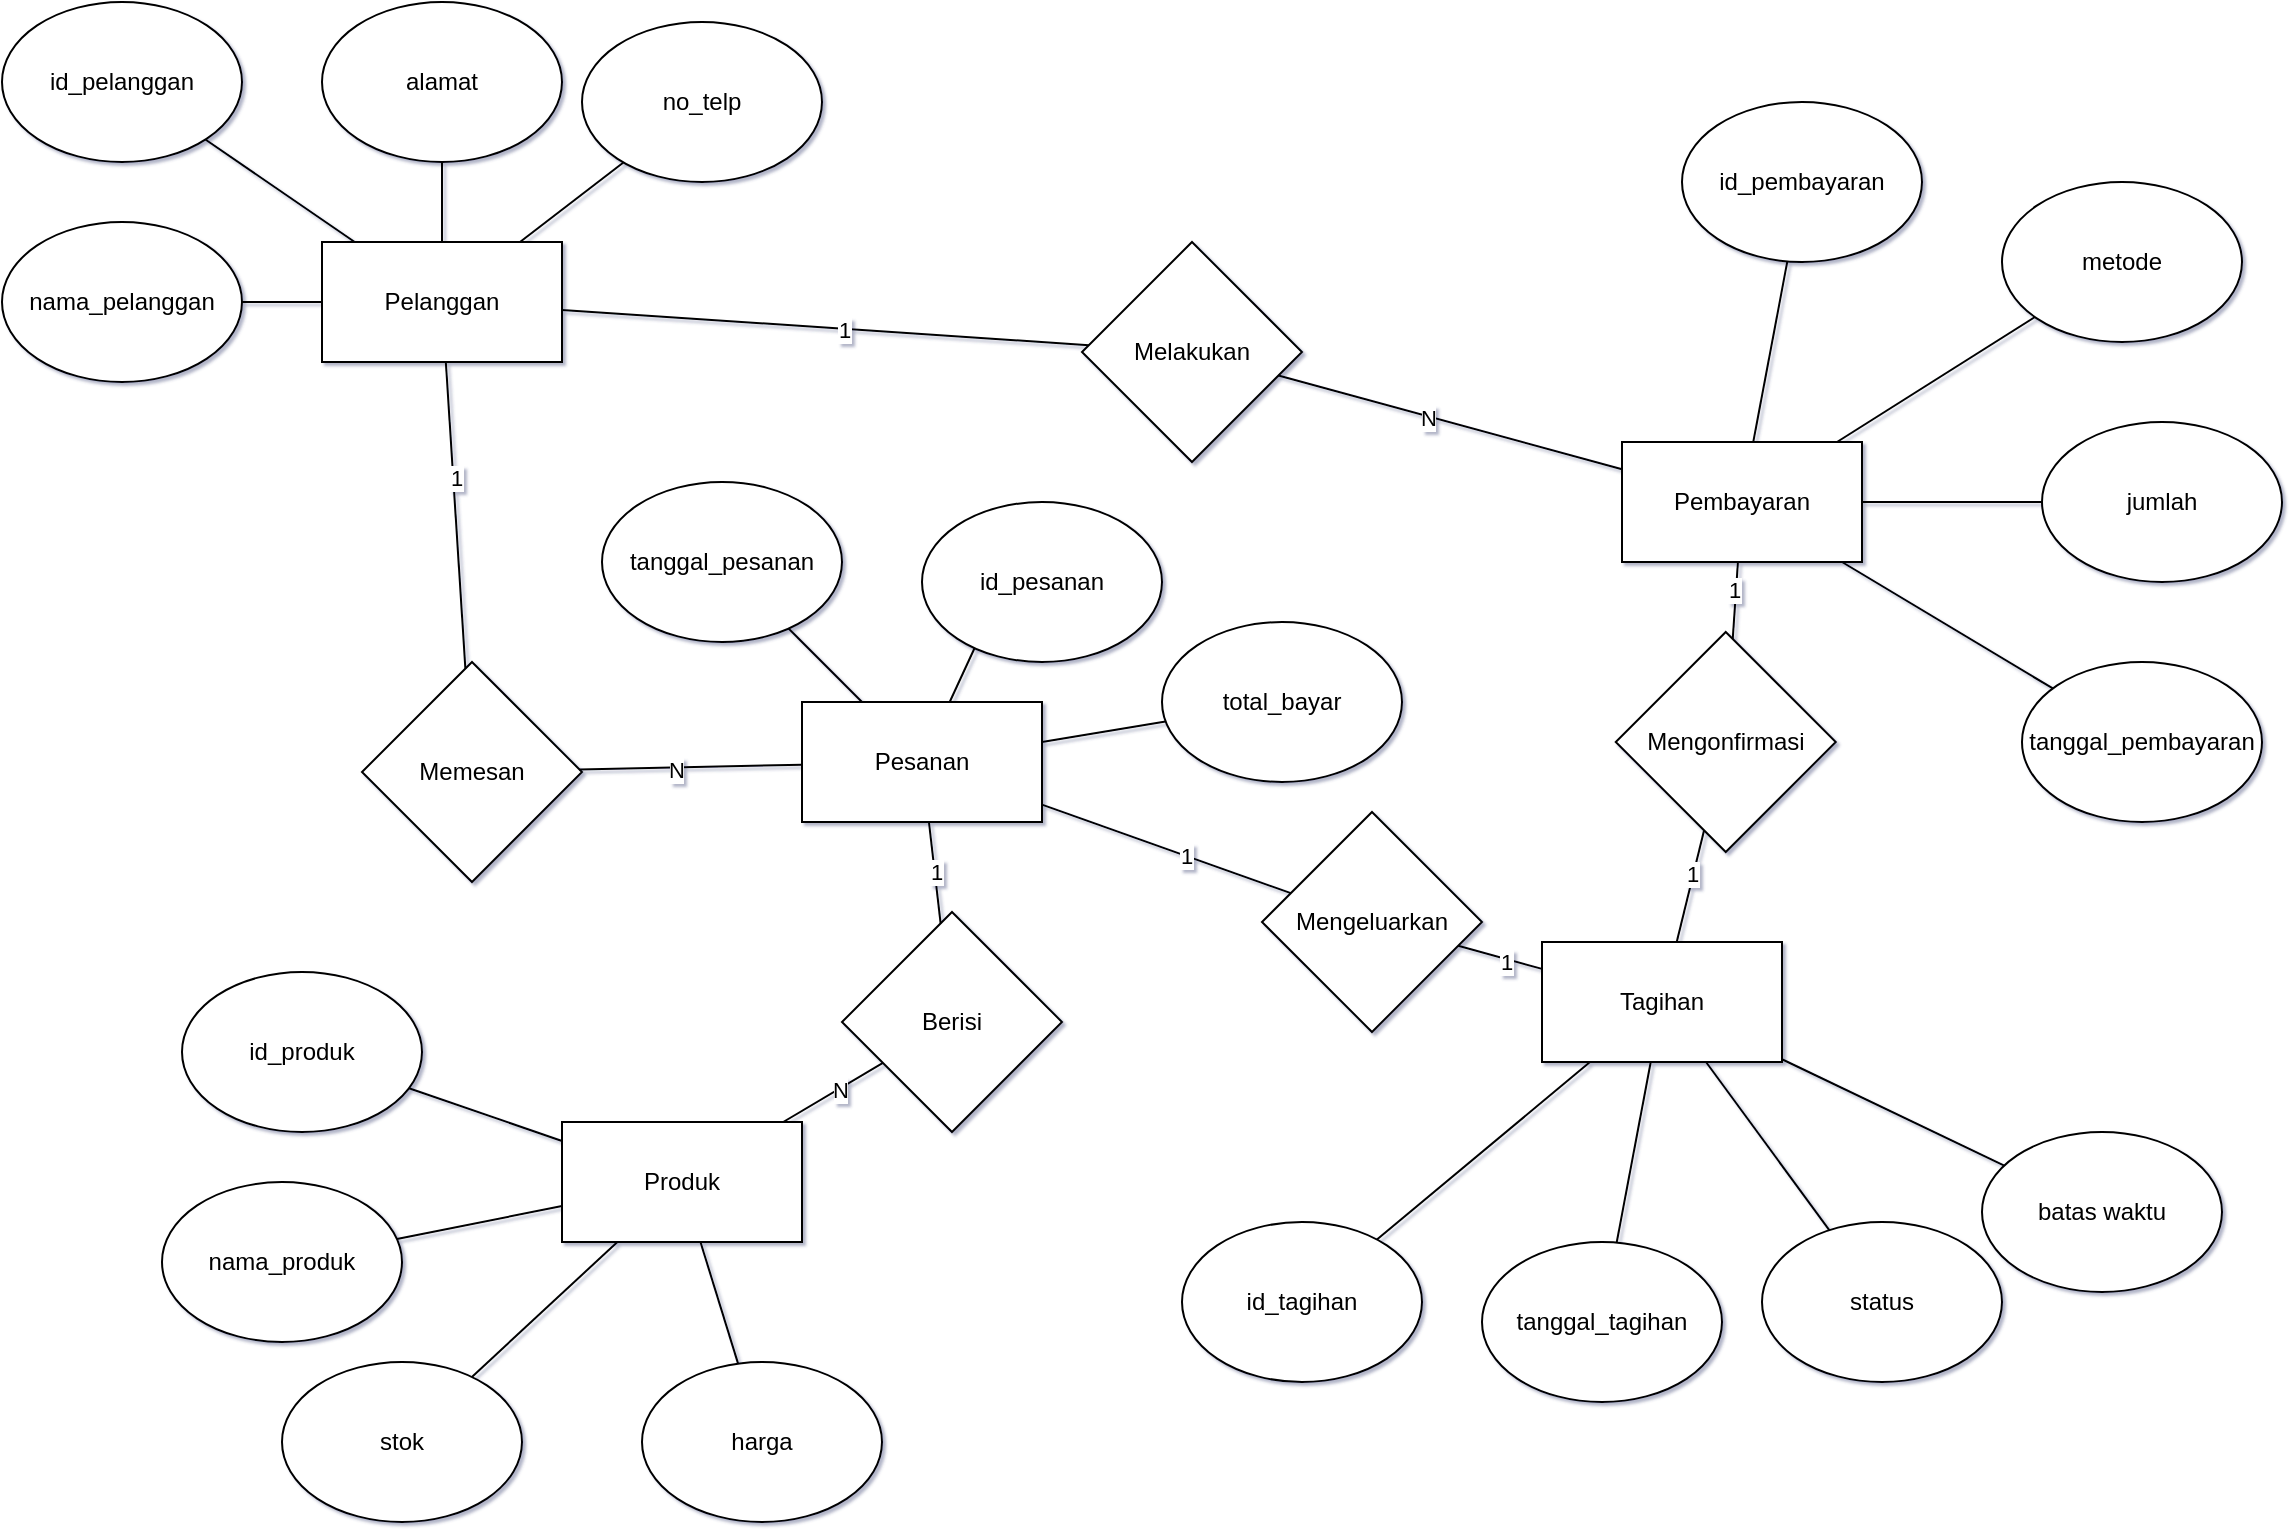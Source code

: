 <mxfile version="17.4.0" type="github">
  <diagram id="Ed5bfWAW9vQ3U0ykQsrp" name="Page-1">
    <mxGraphModel dx="1303" dy="513" grid="1" gridSize="10" guides="1" tooltips="1" connect="1" arrows="1" fold="1" page="1" pageScale="1" pageWidth="1169" pageHeight="827" math="0" shadow="1">
      <root>
        <mxCell id="0" />
        <mxCell id="1" parent="0" />
        <mxCell id="Hqv3DFoAGl3mghlpKtBY-1" value="Pelanggan" style="rounded=0;whiteSpace=wrap;html=1;" parent="1" vertex="1">
          <mxGeometry x="180" y="140" width="120" height="60" as="geometry" />
        </mxCell>
        <mxCell id="Hqv3DFoAGl3mghlpKtBY-7" value="" style="endArrow=none;html=1;rounded=0;" parent="1" source="Hqv3DFoAGl3mghlpKtBY-8" target="Hqv3DFoAGl3mghlpKtBY-1" edge="1">
          <mxGeometry width="50" height="50" relative="1" as="geometry">
            <mxPoint x="240" y="190" as="sourcePoint" />
            <mxPoint x="620" y="260" as="targetPoint" />
          </mxGeometry>
        </mxCell>
        <mxCell id="Hqv3DFoAGl3mghlpKtBY-8" value="id_pelanggan" style="ellipse;whiteSpace=wrap;html=1;" parent="1" vertex="1">
          <mxGeometry x="20" y="20" width="120" height="80" as="geometry" />
        </mxCell>
        <mxCell id="Hqv3DFoAGl3mghlpKtBY-9" value="nama_pelanggan" style="ellipse;whiteSpace=wrap;html=1;" parent="1" vertex="1">
          <mxGeometry x="20" y="130" width="120" height="80" as="geometry" />
        </mxCell>
        <mxCell id="Hqv3DFoAGl3mghlpKtBY-10" value="" style="endArrow=none;html=1;rounded=0;" parent="1" source="Hqv3DFoAGl3mghlpKtBY-9" target="Hqv3DFoAGl3mghlpKtBY-1" edge="1">
          <mxGeometry width="50" height="50" relative="1" as="geometry">
            <mxPoint x="570" y="310" as="sourcePoint" />
            <mxPoint x="240" y="130" as="targetPoint" />
          </mxGeometry>
        </mxCell>
        <mxCell id="Hqv3DFoAGl3mghlpKtBY-11" value="alamat" style="ellipse;whiteSpace=wrap;html=1;" parent="1" vertex="1">
          <mxGeometry x="180" y="20" width="120" height="80" as="geometry" />
        </mxCell>
        <mxCell id="Hqv3DFoAGl3mghlpKtBY-12" value="" style="endArrow=none;html=1;rounded=0;" parent="1" source="Hqv3DFoAGl3mghlpKtBY-11" target="Hqv3DFoAGl3mghlpKtBY-1" edge="1">
          <mxGeometry width="50" height="50" relative="1" as="geometry">
            <mxPoint x="710" y="310" as="sourcePoint" />
            <mxPoint x="190" y="80" as="targetPoint" />
          </mxGeometry>
        </mxCell>
        <mxCell id="Hqv3DFoAGl3mghlpKtBY-13" value="no_telp" style="ellipse;whiteSpace=wrap;html=1;" parent="1" vertex="1">
          <mxGeometry x="310" y="30" width="120" height="80" as="geometry" />
        </mxCell>
        <mxCell id="Hqv3DFoAGl3mghlpKtBY-14" value="" style="endArrow=none;html=1;rounded=0;" parent="1" source="Hqv3DFoAGl3mghlpKtBY-13" target="Hqv3DFoAGl3mghlpKtBY-1" edge="1">
          <mxGeometry width="50" height="50" relative="1" as="geometry">
            <mxPoint x="850" y="320" as="sourcePoint" />
            <mxPoint x="190" y="80" as="targetPoint" />
          </mxGeometry>
        </mxCell>
        <mxCell id="Hqv3DFoAGl3mghlpKtBY-19" value="Pesanan" style="rounded=0;whiteSpace=wrap;html=1;" parent="1" vertex="1">
          <mxGeometry x="420" y="370" width="120" height="60" as="geometry" />
        </mxCell>
        <mxCell id="Hqv3DFoAGl3mghlpKtBY-20" value="" style="endArrow=none;html=1;rounded=0;exitX=0.5;exitY=0;exitDx=0;exitDy=0;" parent="1" source="Hqv3DFoAGl3mghlpKtBY-21" target="Hqv3DFoAGl3mghlpKtBY-19" edge="1">
          <mxGeometry width="50" height="50" relative="1" as="geometry">
            <mxPoint x="240" y="240" as="sourcePoint" />
            <mxPoint x="620" y="310" as="targetPoint" />
          </mxGeometry>
        </mxCell>
        <mxCell id="Hqv3DFoAGl3mghlpKtBY-21" value="id_pesanan" style="ellipse;whiteSpace=wrap;html=1;" parent="1" vertex="1">
          <mxGeometry x="480" y="270" width="120" height="80" as="geometry" />
        </mxCell>
        <mxCell id="Hqv3DFoAGl3mghlpKtBY-22" value="tanggal_pesanan" style="ellipse;whiteSpace=wrap;html=1;" parent="1" vertex="1">
          <mxGeometry x="320" y="260" width="120" height="80" as="geometry" />
        </mxCell>
        <mxCell id="Hqv3DFoAGl3mghlpKtBY-23" value="" style="endArrow=none;html=1;rounded=0;" parent="1" source="Hqv3DFoAGl3mghlpKtBY-22" target="Hqv3DFoAGl3mghlpKtBY-19" edge="1">
          <mxGeometry width="50" height="50" relative="1" as="geometry">
            <mxPoint x="290" y="220" as="sourcePoint" />
            <mxPoint x="240" y="180" as="targetPoint" />
          </mxGeometry>
        </mxCell>
        <mxCell id="Hqv3DFoAGl3mghlpKtBY-24" value="total_bayar" style="ellipse;whiteSpace=wrap;html=1;" parent="1" vertex="1">
          <mxGeometry x="600" y="330" width="120" height="80" as="geometry" />
        </mxCell>
        <mxCell id="Hqv3DFoAGl3mghlpKtBY-25" value="" style="endArrow=none;html=1;rounded=0;" parent="1" source="Hqv3DFoAGl3mghlpKtBY-24" target="Hqv3DFoAGl3mghlpKtBY-19" edge="1">
          <mxGeometry width="50" height="50" relative="1" as="geometry">
            <mxPoint x="710" y="360" as="sourcePoint" />
            <mxPoint x="190" y="130" as="targetPoint" />
          </mxGeometry>
        </mxCell>
        <mxCell id="Hqv3DFoAGl3mghlpKtBY-28" value="Produk" style="rounded=0;whiteSpace=wrap;html=1;" parent="1" vertex="1">
          <mxGeometry x="300" y="580" width="120" height="60" as="geometry" />
        </mxCell>
        <mxCell id="Hqv3DFoAGl3mghlpKtBY-29" value="" style="endArrow=none;html=1;rounded=0;" parent="1" source="Hqv3DFoAGl3mghlpKtBY-30" target="Hqv3DFoAGl3mghlpKtBY-28" edge="1">
          <mxGeometry width="50" height="50" relative="1" as="geometry">
            <mxPoint x="790" y="300" as="sourcePoint" />
            <mxPoint x="1170" y="370" as="targetPoint" />
          </mxGeometry>
        </mxCell>
        <mxCell id="Hqv3DFoAGl3mghlpKtBY-30" value="id_produk" style="ellipse;whiteSpace=wrap;html=1;" parent="1" vertex="1">
          <mxGeometry x="110" y="505" width="120" height="80" as="geometry" />
        </mxCell>
        <mxCell id="Hqv3DFoAGl3mghlpKtBY-31" value="nama_produk" style="ellipse;whiteSpace=wrap;html=1;" parent="1" vertex="1">
          <mxGeometry x="100" y="610" width="120" height="80" as="geometry" />
        </mxCell>
        <mxCell id="Hqv3DFoAGl3mghlpKtBY-32" value="" style="endArrow=none;html=1;rounded=0;" parent="1" source="Hqv3DFoAGl3mghlpKtBY-31" target="Hqv3DFoAGl3mghlpKtBY-28" edge="1">
          <mxGeometry width="50" height="50" relative="1" as="geometry">
            <mxPoint x="1120" y="420" as="sourcePoint" />
            <mxPoint x="790" y="240" as="targetPoint" />
          </mxGeometry>
        </mxCell>
        <mxCell id="Hqv3DFoAGl3mghlpKtBY-33" value="stok" style="ellipse;whiteSpace=wrap;html=1;" parent="1" vertex="1">
          <mxGeometry x="160" y="700" width="120" height="80" as="geometry" />
        </mxCell>
        <mxCell id="Hqv3DFoAGl3mghlpKtBY-34" value="" style="endArrow=none;html=1;rounded=0;" parent="1" source="Hqv3DFoAGl3mghlpKtBY-33" target="Hqv3DFoAGl3mghlpKtBY-28" edge="1">
          <mxGeometry width="50" height="50" relative="1" as="geometry">
            <mxPoint x="1260" y="420" as="sourcePoint" />
            <mxPoint x="740" y="190" as="targetPoint" />
          </mxGeometry>
        </mxCell>
        <mxCell id="Hqv3DFoAGl3mghlpKtBY-35" value="harga" style="ellipse;whiteSpace=wrap;html=1;" parent="1" vertex="1">
          <mxGeometry x="340" y="700" width="120" height="80" as="geometry" />
        </mxCell>
        <mxCell id="Hqv3DFoAGl3mghlpKtBY-36" value="" style="endArrow=none;html=1;rounded=0;" parent="1" source="Hqv3DFoAGl3mghlpKtBY-35" target="Hqv3DFoAGl3mghlpKtBY-28" edge="1">
          <mxGeometry width="50" height="50" relative="1" as="geometry">
            <mxPoint x="1400" y="430" as="sourcePoint" />
            <mxPoint x="740" y="190" as="targetPoint" />
          </mxGeometry>
        </mxCell>
        <mxCell id="Hqv3DFoAGl3mghlpKtBY-37" value="Tagihan" style="rounded=0;whiteSpace=wrap;html=1;" parent="1" vertex="1">
          <mxGeometry x="790" y="490" width="120" height="60" as="geometry" />
        </mxCell>
        <mxCell id="Hqv3DFoAGl3mghlpKtBY-38" value="" style="endArrow=none;html=1;rounded=0;" parent="1" source="Hqv3DFoAGl3mghlpKtBY-39" target="Hqv3DFoAGl3mghlpKtBY-37" edge="1">
          <mxGeometry width="50" height="50" relative="1" as="geometry">
            <mxPoint x="890" y="530" as="sourcePoint" />
            <mxPoint x="1270" y="600" as="targetPoint" />
          </mxGeometry>
        </mxCell>
        <mxCell id="Hqv3DFoAGl3mghlpKtBY-39" value="id_tagihan" style="ellipse;whiteSpace=wrap;html=1;" parent="1" vertex="1">
          <mxGeometry x="610" y="630" width="120" height="80" as="geometry" />
        </mxCell>
        <mxCell id="Hqv3DFoAGl3mghlpKtBY-40" value="tanggal_tagihan" style="ellipse;whiteSpace=wrap;html=1;" parent="1" vertex="1">
          <mxGeometry x="760" y="640" width="120" height="80" as="geometry" />
        </mxCell>
        <mxCell id="Hqv3DFoAGl3mghlpKtBY-41" value="" style="endArrow=none;html=1;rounded=0;" parent="1" source="Hqv3DFoAGl3mghlpKtBY-40" target="Hqv3DFoAGl3mghlpKtBY-37" edge="1">
          <mxGeometry width="50" height="50" relative="1" as="geometry">
            <mxPoint x="1220" y="650" as="sourcePoint" />
            <mxPoint x="890" y="470" as="targetPoint" />
          </mxGeometry>
        </mxCell>
        <mxCell id="Hqv3DFoAGl3mghlpKtBY-42" value="status" style="ellipse;whiteSpace=wrap;html=1;" parent="1" vertex="1">
          <mxGeometry x="900" y="630" width="120" height="80" as="geometry" />
        </mxCell>
        <mxCell id="Hqv3DFoAGl3mghlpKtBY-43" value="" style="endArrow=none;html=1;rounded=0;" parent="1" source="Hqv3DFoAGl3mghlpKtBY-42" target="Hqv3DFoAGl3mghlpKtBY-37" edge="1">
          <mxGeometry width="50" height="50" relative="1" as="geometry">
            <mxPoint x="1360" y="650" as="sourcePoint" />
            <mxPoint x="840" y="420" as="targetPoint" />
          </mxGeometry>
        </mxCell>
        <mxCell id="Hqv3DFoAGl3mghlpKtBY-44" value="batas waktu" style="ellipse;whiteSpace=wrap;html=1;" parent="1" vertex="1">
          <mxGeometry x="1010" y="585" width="120" height="80" as="geometry" />
        </mxCell>
        <mxCell id="Hqv3DFoAGl3mghlpKtBY-45" value="" style="endArrow=none;html=1;rounded=0;" parent="1" source="Hqv3DFoAGl3mghlpKtBY-44" target="Hqv3DFoAGl3mghlpKtBY-37" edge="1">
          <mxGeometry width="50" height="50" relative="1" as="geometry">
            <mxPoint x="1500" y="660" as="sourcePoint" />
            <mxPoint x="840" y="420" as="targetPoint" />
          </mxGeometry>
        </mxCell>
        <mxCell id="Hqv3DFoAGl3mghlpKtBY-46" value="Pembayaran" style="rounded=0;whiteSpace=wrap;html=1;" parent="1" vertex="1">
          <mxGeometry x="830" y="240" width="120" height="60" as="geometry" />
        </mxCell>
        <mxCell id="Hqv3DFoAGl3mghlpKtBY-47" value="" style="endArrow=none;html=1;rounded=0;" parent="1" source="Hqv3DFoAGl3mghlpKtBY-48" target="Hqv3DFoAGl3mghlpKtBY-46" edge="1">
          <mxGeometry width="50" height="50" relative="1" as="geometry">
            <mxPoint x="350" y="690" as="sourcePoint" />
            <mxPoint x="730" y="760" as="targetPoint" />
          </mxGeometry>
        </mxCell>
        <mxCell id="Hqv3DFoAGl3mghlpKtBY-48" value="id_pembayaran" style="ellipse;whiteSpace=wrap;html=1;" parent="1" vertex="1">
          <mxGeometry x="860" y="70" width="120" height="80" as="geometry" />
        </mxCell>
        <mxCell id="Hqv3DFoAGl3mghlpKtBY-49" value="metode" style="ellipse;whiteSpace=wrap;html=1;" parent="1" vertex="1">
          <mxGeometry x="1020" y="110" width="120" height="80" as="geometry" />
        </mxCell>
        <mxCell id="Hqv3DFoAGl3mghlpKtBY-50" value="" style="endArrow=none;html=1;rounded=0;" parent="1" source="Hqv3DFoAGl3mghlpKtBY-49" target="Hqv3DFoAGl3mghlpKtBY-46" edge="1">
          <mxGeometry width="50" height="50" relative="1" as="geometry">
            <mxPoint x="680" y="810" as="sourcePoint" />
            <mxPoint x="350" y="630" as="targetPoint" />
          </mxGeometry>
        </mxCell>
        <mxCell id="Hqv3DFoAGl3mghlpKtBY-51" value="jumlah" style="ellipse;whiteSpace=wrap;html=1;" parent="1" vertex="1">
          <mxGeometry x="1040" y="230" width="120" height="80" as="geometry" />
        </mxCell>
        <mxCell id="Hqv3DFoAGl3mghlpKtBY-52" value="" style="endArrow=none;html=1;rounded=0;" parent="1" source="Hqv3DFoAGl3mghlpKtBY-51" target="Hqv3DFoAGl3mghlpKtBY-46" edge="1">
          <mxGeometry width="50" height="50" relative="1" as="geometry">
            <mxPoint x="820" y="810" as="sourcePoint" />
            <mxPoint x="300" y="580" as="targetPoint" />
          </mxGeometry>
        </mxCell>
        <mxCell id="Hqv3DFoAGl3mghlpKtBY-53" value="tanggal_pembayaran" style="ellipse;whiteSpace=wrap;html=1;" parent="1" vertex="1">
          <mxGeometry x="1030" y="350" width="120" height="80" as="geometry" />
        </mxCell>
        <mxCell id="Hqv3DFoAGl3mghlpKtBY-54" value="" style="endArrow=none;html=1;rounded=0;" parent="1" source="Hqv3DFoAGl3mghlpKtBY-53" target="Hqv3DFoAGl3mghlpKtBY-46" edge="1">
          <mxGeometry width="50" height="50" relative="1" as="geometry">
            <mxPoint x="960" y="820" as="sourcePoint" />
            <mxPoint x="300" y="580" as="targetPoint" />
          </mxGeometry>
        </mxCell>
        <mxCell id="Hqv3DFoAGl3mghlpKtBY-55" value="Memesan" style="rhombus;whiteSpace=wrap;html=1;" parent="1" vertex="1">
          <mxGeometry x="200" y="350" width="110" height="110" as="geometry" />
        </mxCell>
        <mxCell id="Hqv3DFoAGl3mghlpKtBY-61" value="" style="endArrow=none;html=1;rounded=0;" parent="1" source="Hqv3DFoAGl3mghlpKtBY-55" target="Hqv3DFoAGl3mghlpKtBY-1" edge="1">
          <mxGeometry width="50" height="50" relative="1" as="geometry">
            <mxPoint x="325" y="260" as="sourcePoint" />
            <mxPoint x="375" y="210" as="targetPoint" />
          </mxGeometry>
        </mxCell>
        <mxCell id="YmJS5oTYy1IZEFrAScEQ-1" value="1" style="edgeLabel;html=1;align=center;verticalAlign=middle;resizable=0;points=[];" vertex="1" connectable="0" parent="Hqv3DFoAGl3mghlpKtBY-61">
          <mxGeometry x="0.243" y="-1" relative="1" as="geometry">
            <mxPoint as="offset" />
          </mxGeometry>
        </mxCell>
        <mxCell id="Hqv3DFoAGl3mghlpKtBY-62" value="" style="endArrow=none;html=1;rounded=0;" parent="1" source="Hqv3DFoAGl3mghlpKtBY-55" target="Hqv3DFoAGl3mghlpKtBY-19" edge="1">
          <mxGeometry width="50" height="50" relative="1" as="geometry">
            <mxPoint x="317.354" y="379.996" as="sourcePoint" />
            <mxPoint x="230.0" y="309.55" as="targetPoint" />
          </mxGeometry>
        </mxCell>
        <mxCell id="YmJS5oTYy1IZEFrAScEQ-2" value="N" style="edgeLabel;html=1;align=center;verticalAlign=middle;resizable=0;points=[];" vertex="1" connectable="0" parent="Hqv3DFoAGl3mghlpKtBY-62">
          <mxGeometry x="-0.134" y="-1" relative="1" as="geometry">
            <mxPoint as="offset" />
          </mxGeometry>
        </mxCell>
        <mxCell id="Hqv3DFoAGl3mghlpKtBY-63" value="Berisi" style="rhombus;whiteSpace=wrap;html=1;" parent="1" vertex="1">
          <mxGeometry x="440" y="475" width="110" height="110" as="geometry" />
        </mxCell>
        <mxCell id="Hqv3DFoAGl3mghlpKtBY-64" value="" style="endArrow=none;html=1;rounded=0;" parent="1" source="Hqv3DFoAGl3mghlpKtBY-63" target="Hqv3DFoAGl3mghlpKtBY-19" edge="1">
          <mxGeometry width="50" height="50" relative="1" as="geometry">
            <mxPoint x="565" y="400" as="sourcePoint" />
            <mxPoint x="517" y="340" as="targetPoint" />
          </mxGeometry>
        </mxCell>
        <mxCell id="YmJS5oTYy1IZEFrAScEQ-9" value="1" style="edgeLabel;html=1;align=center;verticalAlign=middle;resizable=0;points=[];" vertex="1" connectable="0" parent="Hqv3DFoAGl3mghlpKtBY-64">
          <mxGeometry x="0.03" relative="1" as="geometry">
            <mxPoint as="offset" />
          </mxGeometry>
        </mxCell>
        <mxCell id="Hqv3DFoAGl3mghlpKtBY-65" value="" style="endArrow=none;html=1;rounded=0;" parent="1" source="Hqv3DFoAGl3mghlpKtBY-63" target="Hqv3DFoAGl3mghlpKtBY-28" edge="1">
          <mxGeometry width="50" height="50" relative="1" as="geometry">
            <mxPoint x="557.354" y="519.996" as="sourcePoint" />
            <mxPoint x="556.5" y="530.0" as="targetPoint" />
          </mxGeometry>
        </mxCell>
        <mxCell id="YmJS5oTYy1IZEFrAScEQ-10" value="N" style="edgeLabel;html=1;align=center;verticalAlign=middle;resizable=0;points=[];" vertex="1" connectable="0" parent="Hqv3DFoAGl3mghlpKtBY-65">
          <mxGeometry x="-0.119" relative="1" as="geometry">
            <mxPoint as="offset" />
          </mxGeometry>
        </mxCell>
        <mxCell id="Hqv3DFoAGl3mghlpKtBY-66" value="Mengeluarkan" style="rhombus;whiteSpace=wrap;html=1;" parent="1" vertex="1">
          <mxGeometry x="650.0" y="425" width="110" height="110" as="geometry" />
        </mxCell>
        <mxCell id="Hqv3DFoAGl3mghlpKtBY-67" value="" style="endArrow=none;html=1;rounded=0;" parent="1" source="Hqv3DFoAGl3mghlpKtBY-66" target="Hqv3DFoAGl3mghlpKtBY-37" edge="1">
          <mxGeometry width="50" height="50" relative="1" as="geometry">
            <mxPoint x="829.274" y="542.496" as="sourcePoint" />
            <mxPoint x="682.545" y="602.5" as="targetPoint" />
          </mxGeometry>
        </mxCell>
        <mxCell id="YmJS5oTYy1IZEFrAScEQ-8" value="1" style="edgeLabel;html=1;align=center;verticalAlign=middle;resizable=0;points=[];" vertex="1" connectable="0" parent="Hqv3DFoAGl3mghlpKtBY-67">
          <mxGeometry x="0.12" y="-1" relative="1" as="geometry">
            <mxPoint as="offset" />
          </mxGeometry>
        </mxCell>
        <mxCell id="Hqv3DFoAGl3mghlpKtBY-68" value="" style="endArrow=none;html=1;rounded=0;" parent="1" source="Hqv3DFoAGl3mghlpKtBY-66" target="Hqv3DFoAGl3mghlpKtBY-19" edge="1">
          <mxGeometry width="50" height="50" relative="1" as="geometry">
            <mxPoint x="836.92" y="422.5" as="sourcePoint" />
            <mxPoint x="839.997" y="452.5" as="targetPoint" />
          </mxGeometry>
        </mxCell>
        <mxCell id="YmJS5oTYy1IZEFrAScEQ-7" value="1" style="edgeLabel;html=1;align=center;verticalAlign=middle;resizable=0;points=[];" vertex="1" connectable="0" parent="Hqv3DFoAGl3mghlpKtBY-68">
          <mxGeometry x="-0.154" relative="1" as="geometry">
            <mxPoint as="offset" />
          </mxGeometry>
        </mxCell>
        <mxCell id="Hqv3DFoAGl3mghlpKtBY-69" value="" style="endArrow=none;html=1;rounded=0;" parent="1" source="Hqv3DFoAGl3mghlpKtBY-70" target="Hqv3DFoAGl3mghlpKtBY-37" edge="1">
          <mxGeometry width="50" height="50" relative="1" as="geometry">
            <mxPoint x="1013.8" y="332.5" as="sourcePoint" />
            <mxPoint x="810.005" y="340.0" as="targetPoint" />
          </mxGeometry>
        </mxCell>
        <mxCell id="YmJS5oTYy1IZEFrAScEQ-5" value="1" style="edgeLabel;html=1;align=center;verticalAlign=middle;resizable=0;points=[];" vertex="1" connectable="0" parent="Hqv3DFoAGl3mghlpKtBY-69">
          <mxGeometry x="-0.215" y="-1" relative="1" as="geometry">
            <mxPoint as="offset" />
          </mxGeometry>
        </mxCell>
        <mxCell id="Hqv3DFoAGl3mghlpKtBY-70" value="Mengonfirmasi" style="rhombus;whiteSpace=wrap;html=1;" parent="1" vertex="1">
          <mxGeometry x="826.88" y="335" width="110" height="110" as="geometry" />
        </mxCell>
        <mxCell id="Hqv3DFoAGl3mghlpKtBY-71" value="" style="endArrow=none;html=1;rounded=0;" parent="1" source="Hqv3DFoAGl3mghlpKtBY-70" target="Hqv3DFoAGl3mghlpKtBY-46" edge="1">
          <mxGeometry width="50" height="50" relative="1" as="geometry">
            <mxPoint x="1006.154" y="452.496" as="sourcePoint" />
            <mxPoint x="966.88" y="413.448" as="targetPoint" />
          </mxGeometry>
        </mxCell>
        <mxCell id="YmJS5oTYy1IZEFrAScEQ-6" value="1" style="edgeLabel;html=1;align=center;verticalAlign=middle;resizable=0;points=[];" vertex="1" connectable="0" parent="Hqv3DFoAGl3mghlpKtBY-71">
          <mxGeometry x="0.269" y="1" relative="1" as="geometry">
            <mxPoint as="offset" />
          </mxGeometry>
        </mxCell>
        <mxCell id="Hqv3DFoAGl3mghlpKtBY-72" value="" style="endArrow=none;html=1;rounded=0;" parent="1" source="Hqv3DFoAGl3mghlpKtBY-73" target="Hqv3DFoAGl3mghlpKtBY-1" edge="1">
          <mxGeometry width="50" height="50" relative="1" as="geometry">
            <mxPoint x="763.774" y="252.496" as="sourcePoint" />
            <mxPoint x="645.59" y="100" as="targetPoint" />
          </mxGeometry>
        </mxCell>
        <mxCell id="YmJS5oTYy1IZEFrAScEQ-3" value="1" style="edgeLabel;html=1;align=center;verticalAlign=middle;resizable=0;points=[];" vertex="1" connectable="0" parent="Hqv3DFoAGl3mghlpKtBY-72">
          <mxGeometry x="-0.071" relative="1" as="geometry">
            <mxPoint as="offset" />
          </mxGeometry>
        </mxCell>
        <mxCell id="Hqv3DFoAGl3mghlpKtBY-73" value="Melakukan" style="rhombus;whiteSpace=wrap;html=1;" parent="1" vertex="1">
          <mxGeometry x="560.0" y="140" width="110" height="110" as="geometry" />
        </mxCell>
        <mxCell id="Hqv3DFoAGl3mghlpKtBY-74" value="" style="endArrow=none;html=1;rounded=0;" parent="1" source="Hqv3DFoAGl3mghlpKtBY-73" target="Hqv3DFoAGl3mghlpKtBY-46" edge="1">
          <mxGeometry width="50" height="50" relative="1" as="geometry">
            <mxPoint x="771.42" y="132.5" as="sourcePoint" />
            <mxPoint x="614.977" y="290" as="targetPoint" />
          </mxGeometry>
        </mxCell>
        <mxCell id="YmJS5oTYy1IZEFrAScEQ-4" value="N" style="edgeLabel;html=1;align=center;verticalAlign=middle;resizable=0;points=[];" vertex="1" connectable="0" parent="Hqv3DFoAGl3mghlpKtBY-74">
          <mxGeometry x="-0.132" y="-1" relative="1" as="geometry">
            <mxPoint as="offset" />
          </mxGeometry>
        </mxCell>
      </root>
    </mxGraphModel>
  </diagram>
</mxfile>
